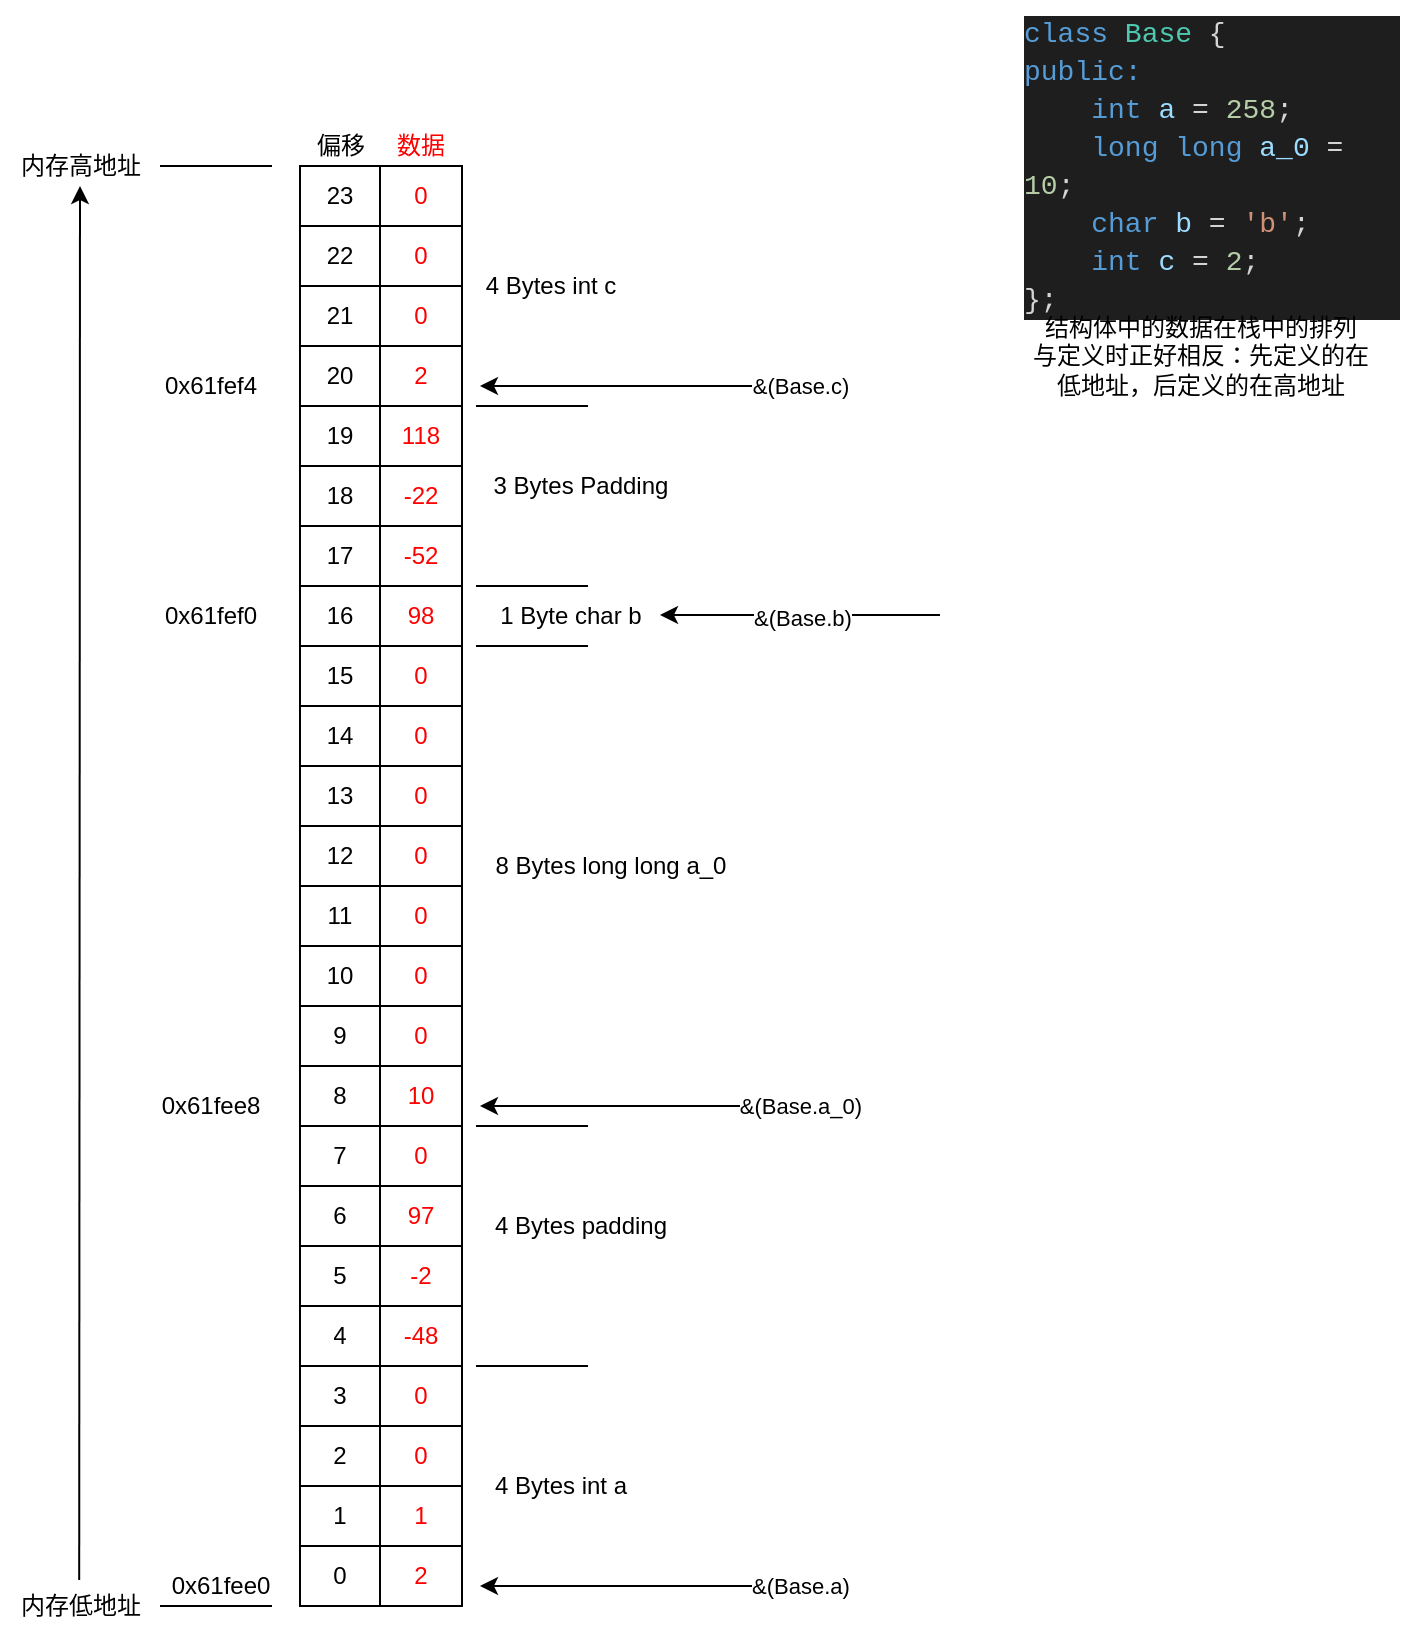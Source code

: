 <mxfile version="18.1.3" type="github">
  <diagram id="pBzqKGmwR5cGfDIjPu3t" name="Page-1">
    <mxGraphModel dx="1550" dy="835" grid="1" gridSize="10" guides="1" tooltips="1" connect="1" arrows="1" fold="1" page="1" pageScale="1" pageWidth="827" pageHeight="1169" math="0" shadow="0">
      <root>
        <mxCell id="0" />
        <mxCell id="1" parent="0" />
        <mxCell id="1_-RMzWt7AfscWZdjuar-1" value="" style="shape=table;html=1;whiteSpace=wrap;startSize=0;container=1;collapsible=0;childLayout=tableLayout;flipH=1;flipV=0;" parent="1" vertex="1">
          <mxGeometry x="270" y="100" width="81" height="720" as="geometry" />
        </mxCell>
        <mxCell id="1_-RMzWt7AfscWZdjuar-128" style="shape=tableRow;horizontal=0;startSize=0;swimlaneHead=0;swimlaneBody=0;top=0;left=0;bottom=0;right=0;collapsible=0;dropTarget=0;fillColor=none;points=[[0,0.5],[1,0.5]];portConstraint=eastwest;" parent="1_-RMzWt7AfscWZdjuar-1" vertex="1">
          <mxGeometry width="81" height="30" as="geometry" />
        </mxCell>
        <mxCell id="1_-RMzWt7AfscWZdjuar-129" value="23" style="shape=partialRectangle;html=1;whiteSpace=wrap;connectable=0;fillColor=none;top=0;left=0;bottom=0;right=0;overflow=hidden;strokeColor=#FF0000;" parent="1_-RMzWt7AfscWZdjuar-128" vertex="1">
          <mxGeometry width="40" height="30" as="geometry">
            <mxRectangle width="40" height="30" as="alternateBounds" />
          </mxGeometry>
        </mxCell>
        <mxCell id="1_-RMzWt7AfscWZdjuar-130" value="0" style="shape=partialRectangle;html=1;whiteSpace=wrap;connectable=0;fillColor=none;top=0;left=0;bottom=0;right=0;overflow=hidden;fontColor=#FF0000;" parent="1_-RMzWt7AfscWZdjuar-128" vertex="1">
          <mxGeometry x="40" width="41" height="30" as="geometry">
            <mxRectangle width="41" height="30" as="alternateBounds" />
          </mxGeometry>
        </mxCell>
        <mxCell id="1_-RMzWt7AfscWZdjuar-131" style="shape=tableRow;horizontal=0;startSize=0;swimlaneHead=0;swimlaneBody=0;top=0;left=0;bottom=0;right=0;collapsible=0;dropTarget=0;fillColor=none;points=[[0,0.5],[1,0.5]];portConstraint=eastwest;" parent="1_-RMzWt7AfscWZdjuar-1" vertex="1">
          <mxGeometry y="30" width="81" height="30" as="geometry" />
        </mxCell>
        <mxCell id="1_-RMzWt7AfscWZdjuar-132" value="22" style="shape=partialRectangle;html=1;whiteSpace=wrap;connectable=0;fillColor=none;top=0;left=0;bottom=0;right=0;overflow=hidden;strokeColor=#FF0000;" parent="1_-RMzWt7AfscWZdjuar-131" vertex="1">
          <mxGeometry width="40" height="30" as="geometry">
            <mxRectangle width="40" height="30" as="alternateBounds" />
          </mxGeometry>
        </mxCell>
        <mxCell id="1_-RMzWt7AfscWZdjuar-133" value="0" style="shape=partialRectangle;html=1;whiteSpace=wrap;connectable=0;fillColor=none;top=0;left=0;bottom=0;right=0;overflow=hidden;fontColor=#FF0000;" parent="1_-RMzWt7AfscWZdjuar-131" vertex="1">
          <mxGeometry x="40" width="41" height="30" as="geometry">
            <mxRectangle width="41" height="30" as="alternateBounds" />
          </mxGeometry>
        </mxCell>
        <mxCell id="1_-RMzWt7AfscWZdjuar-134" style="shape=tableRow;horizontal=0;startSize=0;swimlaneHead=0;swimlaneBody=0;top=0;left=0;bottom=0;right=0;collapsible=0;dropTarget=0;fillColor=none;points=[[0,0.5],[1,0.5]];portConstraint=eastwest;" parent="1_-RMzWt7AfscWZdjuar-1" vertex="1">
          <mxGeometry y="60" width="81" height="30" as="geometry" />
        </mxCell>
        <mxCell id="1_-RMzWt7AfscWZdjuar-135" value="21" style="shape=partialRectangle;html=1;whiteSpace=wrap;connectable=0;fillColor=none;top=0;left=0;bottom=0;right=0;overflow=hidden;strokeColor=#FF0000;" parent="1_-RMzWt7AfscWZdjuar-134" vertex="1">
          <mxGeometry width="40" height="30" as="geometry">
            <mxRectangle width="40" height="30" as="alternateBounds" />
          </mxGeometry>
        </mxCell>
        <mxCell id="1_-RMzWt7AfscWZdjuar-136" value="0" style="shape=partialRectangle;html=1;whiteSpace=wrap;connectable=0;fillColor=none;top=0;left=0;bottom=0;right=0;overflow=hidden;fontColor=#FF0000;" parent="1_-RMzWt7AfscWZdjuar-134" vertex="1">
          <mxGeometry x="40" width="41" height="30" as="geometry">
            <mxRectangle width="41" height="30" as="alternateBounds" />
          </mxGeometry>
        </mxCell>
        <mxCell id="1_-RMzWt7AfscWZdjuar-2" value="" style="shape=tableRow;horizontal=0;startSize=0;swimlaneHead=0;swimlaneBody=0;top=0;left=0;bottom=0;right=0;collapsible=0;dropTarget=0;fillColor=none;points=[[0,0.5],[1,0.5]];portConstraint=eastwest;" parent="1_-RMzWt7AfscWZdjuar-1" vertex="1">
          <mxGeometry y="90" width="81" height="30" as="geometry" />
        </mxCell>
        <mxCell id="1_-RMzWt7AfscWZdjuar-28" value="20" style="shape=partialRectangle;html=1;whiteSpace=wrap;connectable=0;fillColor=none;top=0;left=0;bottom=0;right=0;overflow=hidden;strokeColor=#FF0000;" parent="1_-RMzWt7AfscWZdjuar-2" vertex="1">
          <mxGeometry width="40" height="30" as="geometry">
            <mxRectangle width="40" height="30" as="alternateBounds" />
          </mxGeometry>
        </mxCell>
        <mxCell id="1_-RMzWt7AfscWZdjuar-3" value="2" style="shape=partialRectangle;html=1;whiteSpace=wrap;connectable=0;fillColor=none;top=0;left=0;bottom=0;right=0;overflow=hidden;fontColor=#FF0000;" parent="1_-RMzWt7AfscWZdjuar-2" vertex="1">
          <mxGeometry x="40" width="41" height="30" as="geometry">
            <mxRectangle width="41" height="30" as="alternateBounds" />
          </mxGeometry>
        </mxCell>
        <mxCell id="1_-RMzWt7AfscWZdjuar-37" style="shape=tableRow;horizontal=0;startSize=0;swimlaneHead=0;swimlaneBody=0;top=0;left=0;bottom=0;right=0;collapsible=0;dropTarget=0;fillColor=none;points=[[0,0.5],[1,0.5]];portConstraint=eastwest;" parent="1_-RMzWt7AfscWZdjuar-1" vertex="1">
          <mxGeometry y="120" width="81" height="30" as="geometry" />
        </mxCell>
        <mxCell id="1_-RMzWt7AfscWZdjuar-38" value="19" style="shape=partialRectangle;html=1;whiteSpace=wrap;connectable=0;fillColor=none;top=0;left=0;bottom=0;right=0;overflow=hidden;strokeColor=#FF0000;" parent="1_-RMzWt7AfscWZdjuar-37" vertex="1">
          <mxGeometry width="40" height="30" as="geometry">
            <mxRectangle width="40" height="30" as="alternateBounds" />
          </mxGeometry>
        </mxCell>
        <mxCell id="1_-RMzWt7AfscWZdjuar-39" value="118" style="shape=partialRectangle;html=1;whiteSpace=wrap;connectable=0;fillColor=none;top=0;left=0;bottom=0;right=0;overflow=hidden;fontColor=#FF0000;" parent="1_-RMzWt7AfscWZdjuar-37" vertex="1">
          <mxGeometry x="40" width="41" height="30" as="geometry">
            <mxRectangle width="41" height="30" as="alternateBounds" />
          </mxGeometry>
        </mxCell>
        <mxCell id="1_-RMzWt7AfscWZdjuar-68" style="shape=tableRow;horizontal=0;startSize=0;swimlaneHead=0;swimlaneBody=0;top=0;left=0;bottom=0;right=0;collapsible=0;dropTarget=0;fillColor=none;points=[[0,0.5],[1,0.5]];portConstraint=eastwest;" parent="1_-RMzWt7AfscWZdjuar-1" vertex="1">
          <mxGeometry y="150" width="81" height="30" as="geometry" />
        </mxCell>
        <mxCell id="1_-RMzWt7AfscWZdjuar-69" value="18" style="shape=partialRectangle;html=1;whiteSpace=wrap;connectable=0;fillColor=none;top=0;left=0;bottom=0;right=0;overflow=hidden;strokeColor=#FF0000;" parent="1_-RMzWt7AfscWZdjuar-68" vertex="1">
          <mxGeometry width="40" height="30" as="geometry">
            <mxRectangle width="40" height="30" as="alternateBounds" />
          </mxGeometry>
        </mxCell>
        <mxCell id="1_-RMzWt7AfscWZdjuar-70" value="-22" style="shape=partialRectangle;html=1;whiteSpace=wrap;connectable=0;fillColor=none;top=0;left=0;bottom=0;right=0;overflow=hidden;fontColor=#FF0000;" parent="1_-RMzWt7AfscWZdjuar-68" vertex="1">
          <mxGeometry x="40" width="41" height="30" as="geometry">
            <mxRectangle width="41" height="30" as="alternateBounds" />
          </mxGeometry>
        </mxCell>
        <mxCell id="1_-RMzWt7AfscWZdjuar-71" style="shape=tableRow;horizontal=0;startSize=0;swimlaneHead=0;swimlaneBody=0;top=0;left=0;bottom=0;right=0;collapsible=0;dropTarget=0;fillColor=none;points=[[0,0.5],[1,0.5]];portConstraint=eastwest;" parent="1_-RMzWt7AfscWZdjuar-1" vertex="1">
          <mxGeometry y="180" width="81" height="30" as="geometry" />
        </mxCell>
        <mxCell id="1_-RMzWt7AfscWZdjuar-72" value="17" style="shape=partialRectangle;html=1;whiteSpace=wrap;connectable=0;fillColor=none;top=0;left=0;bottom=0;right=0;overflow=hidden;strokeColor=#FF0000;" parent="1_-RMzWt7AfscWZdjuar-71" vertex="1">
          <mxGeometry width="40" height="30" as="geometry">
            <mxRectangle width="40" height="30" as="alternateBounds" />
          </mxGeometry>
        </mxCell>
        <mxCell id="1_-RMzWt7AfscWZdjuar-73" value="-52" style="shape=partialRectangle;html=1;whiteSpace=wrap;connectable=0;fillColor=none;top=0;left=0;bottom=0;right=0;overflow=hidden;fontColor=#FF0000;" parent="1_-RMzWt7AfscWZdjuar-71" vertex="1">
          <mxGeometry x="40" width="41" height="30" as="geometry">
            <mxRectangle width="41" height="30" as="alternateBounds" />
          </mxGeometry>
        </mxCell>
        <mxCell id="1_-RMzWt7AfscWZdjuar-74" style="shape=tableRow;horizontal=0;startSize=0;swimlaneHead=0;swimlaneBody=0;top=0;left=0;bottom=0;right=0;collapsible=0;dropTarget=0;fillColor=none;points=[[0,0.5],[1,0.5]];portConstraint=eastwest;" parent="1_-RMzWt7AfscWZdjuar-1" vertex="1">
          <mxGeometry y="210" width="81" height="30" as="geometry" />
        </mxCell>
        <mxCell id="1_-RMzWt7AfscWZdjuar-75" value="16" style="shape=partialRectangle;html=1;whiteSpace=wrap;connectable=0;fillColor=none;top=0;left=0;bottom=0;right=0;overflow=hidden;strokeColor=#FF0000;" parent="1_-RMzWt7AfscWZdjuar-74" vertex="1">
          <mxGeometry width="40" height="30" as="geometry">
            <mxRectangle width="40" height="30" as="alternateBounds" />
          </mxGeometry>
        </mxCell>
        <mxCell id="1_-RMzWt7AfscWZdjuar-76" value="98" style="shape=partialRectangle;html=1;whiteSpace=wrap;connectable=0;fillColor=none;top=0;left=0;bottom=0;right=0;overflow=hidden;fontColor=#FF0000;" parent="1_-RMzWt7AfscWZdjuar-74" vertex="1">
          <mxGeometry x="40" width="41" height="30" as="geometry">
            <mxRectangle width="41" height="30" as="alternateBounds" />
          </mxGeometry>
        </mxCell>
        <mxCell id="1_-RMzWt7AfscWZdjuar-77" style="shape=tableRow;horizontal=0;startSize=0;swimlaneHead=0;swimlaneBody=0;top=0;left=0;bottom=0;right=0;collapsible=0;dropTarget=0;fillColor=none;points=[[0,0.5],[1,0.5]];portConstraint=eastwest;" parent="1_-RMzWt7AfscWZdjuar-1" vertex="1">
          <mxGeometry y="240" width="81" height="30" as="geometry" />
        </mxCell>
        <mxCell id="1_-RMzWt7AfscWZdjuar-78" value="15" style="shape=partialRectangle;html=1;whiteSpace=wrap;connectable=0;fillColor=none;top=0;left=0;bottom=0;right=0;overflow=hidden;strokeColor=#FF0000;" parent="1_-RMzWt7AfscWZdjuar-77" vertex="1">
          <mxGeometry width="40" height="30" as="geometry">
            <mxRectangle width="40" height="30" as="alternateBounds" />
          </mxGeometry>
        </mxCell>
        <mxCell id="1_-RMzWt7AfscWZdjuar-79" value="0" style="shape=partialRectangle;html=1;whiteSpace=wrap;connectable=0;fillColor=none;top=0;left=0;bottom=0;right=0;overflow=hidden;fontColor=#FF0000;" parent="1_-RMzWt7AfscWZdjuar-77" vertex="1">
          <mxGeometry x="40" width="41" height="30" as="geometry">
            <mxRectangle width="41" height="30" as="alternateBounds" />
          </mxGeometry>
        </mxCell>
        <mxCell id="1_-RMzWt7AfscWZdjuar-80" style="shape=tableRow;horizontal=0;startSize=0;swimlaneHead=0;swimlaneBody=0;top=0;left=0;bottom=0;right=0;collapsible=0;dropTarget=0;fillColor=none;points=[[0,0.5],[1,0.5]];portConstraint=eastwest;" parent="1_-RMzWt7AfscWZdjuar-1" vertex="1">
          <mxGeometry y="270" width="81" height="30" as="geometry" />
        </mxCell>
        <mxCell id="1_-RMzWt7AfscWZdjuar-81" value="14" style="shape=partialRectangle;html=1;whiteSpace=wrap;connectable=0;fillColor=none;top=0;left=0;bottom=0;right=0;overflow=hidden;strokeColor=#FF0000;" parent="1_-RMzWt7AfscWZdjuar-80" vertex="1">
          <mxGeometry width="40" height="30" as="geometry">
            <mxRectangle width="40" height="30" as="alternateBounds" />
          </mxGeometry>
        </mxCell>
        <mxCell id="1_-RMzWt7AfscWZdjuar-82" value="0" style="shape=partialRectangle;html=1;whiteSpace=wrap;connectable=0;fillColor=none;top=0;left=0;bottom=0;right=0;overflow=hidden;fontColor=#FF0000;" parent="1_-RMzWt7AfscWZdjuar-80" vertex="1">
          <mxGeometry x="40" width="41" height="30" as="geometry">
            <mxRectangle width="41" height="30" as="alternateBounds" />
          </mxGeometry>
        </mxCell>
        <mxCell id="1_-RMzWt7AfscWZdjuar-83" style="shape=tableRow;horizontal=0;startSize=0;swimlaneHead=0;swimlaneBody=0;top=0;left=0;bottom=0;right=0;collapsible=0;dropTarget=0;fillColor=none;points=[[0,0.5],[1,0.5]];portConstraint=eastwest;" parent="1_-RMzWt7AfscWZdjuar-1" vertex="1">
          <mxGeometry y="300" width="81" height="30" as="geometry" />
        </mxCell>
        <mxCell id="1_-RMzWt7AfscWZdjuar-84" value="13" style="shape=partialRectangle;html=1;whiteSpace=wrap;connectable=0;fillColor=none;top=0;left=0;bottom=0;right=0;overflow=hidden;strokeColor=#FF0000;" parent="1_-RMzWt7AfscWZdjuar-83" vertex="1">
          <mxGeometry width="40" height="30" as="geometry">
            <mxRectangle width="40" height="30" as="alternateBounds" />
          </mxGeometry>
        </mxCell>
        <mxCell id="1_-RMzWt7AfscWZdjuar-85" value="0" style="shape=partialRectangle;html=1;whiteSpace=wrap;connectable=0;fillColor=none;top=0;left=0;bottom=0;right=0;overflow=hidden;fontColor=#FF0000;" parent="1_-RMzWt7AfscWZdjuar-83" vertex="1">
          <mxGeometry x="40" width="41" height="30" as="geometry">
            <mxRectangle width="41" height="30" as="alternateBounds" />
          </mxGeometry>
        </mxCell>
        <mxCell id="1_-RMzWt7AfscWZdjuar-86" style="shape=tableRow;horizontal=0;startSize=0;swimlaneHead=0;swimlaneBody=0;top=0;left=0;bottom=0;right=0;collapsible=0;dropTarget=0;fillColor=none;points=[[0,0.5],[1,0.5]];portConstraint=eastwest;" parent="1_-RMzWt7AfscWZdjuar-1" vertex="1">
          <mxGeometry y="330" width="81" height="30" as="geometry" />
        </mxCell>
        <mxCell id="1_-RMzWt7AfscWZdjuar-87" value="12" style="shape=partialRectangle;html=1;whiteSpace=wrap;connectable=0;fillColor=none;top=0;left=0;bottom=0;right=0;overflow=hidden;strokeColor=#FF0000;" parent="1_-RMzWt7AfscWZdjuar-86" vertex="1">
          <mxGeometry width="40" height="30" as="geometry">
            <mxRectangle width="40" height="30" as="alternateBounds" />
          </mxGeometry>
        </mxCell>
        <mxCell id="1_-RMzWt7AfscWZdjuar-88" value="0" style="shape=partialRectangle;html=1;whiteSpace=wrap;connectable=0;fillColor=none;top=0;left=0;bottom=0;right=0;overflow=hidden;fontColor=#FF0000;" parent="1_-RMzWt7AfscWZdjuar-86" vertex="1">
          <mxGeometry x="40" width="41" height="30" as="geometry">
            <mxRectangle width="41" height="30" as="alternateBounds" />
          </mxGeometry>
        </mxCell>
        <mxCell id="1_-RMzWt7AfscWZdjuar-89" style="shape=tableRow;horizontal=0;startSize=0;swimlaneHead=0;swimlaneBody=0;top=0;left=0;bottom=0;right=0;collapsible=0;dropTarget=0;fillColor=none;points=[[0,0.5],[1,0.5]];portConstraint=eastwest;" parent="1_-RMzWt7AfscWZdjuar-1" vertex="1">
          <mxGeometry y="360" width="81" height="30" as="geometry" />
        </mxCell>
        <mxCell id="1_-RMzWt7AfscWZdjuar-90" value="11" style="shape=partialRectangle;html=1;whiteSpace=wrap;connectable=0;fillColor=none;top=0;left=0;bottom=0;right=0;overflow=hidden;strokeColor=#FF0000;" parent="1_-RMzWt7AfscWZdjuar-89" vertex="1">
          <mxGeometry width="40" height="30" as="geometry">
            <mxRectangle width="40" height="30" as="alternateBounds" />
          </mxGeometry>
        </mxCell>
        <mxCell id="1_-RMzWt7AfscWZdjuar-91" value="0" style="shape=partialRectangle;html=1;whiteSpace=wrap;connectable=0;fillColor=none;top=0;left=0;bottom=0;right=0;overflow=hidden;fontColor=#FF0000;" parent="1_-RMzWt7AfscWZdjuar-89" vertex="1">
          <mxGeometry x="40" width="41" height="30" as="geometry">
            <mxRectangle width="41" height="30" as="alternateBounds" />
          </mxGeometry>
        </mxCell>
        <mxCell id="1_-RMzWt7AfscWZdjuar-92" style="shape=tableRow;horizontal=0;startSize=0;swimlaneHead=0;swimlaneBody=0;top=0;left=0;bottom=0;right=0;collapsible=0;dropTarget=0;fillColor=none;points=[[0,0.5],[1,0.5]];portConstraint=eastwest;" parent="1_-RMzWt7AfscWZdjuar-1" vertex="1">
          <mxGeometry y="390" width="81" height="30" as="geometry" />
        </mxCell>
        <mxCell id="1_-RMzWt7AfscWZdjuar-93" value="10" style="shape=partialRectangle;html=1;whiteSpace=wrap;connectable=0;fillColor=none;top=0;left=0;bottom=0;right=0;overflow=hidden;strokeColor=#FF0000;" parent="1_-RMzWt7AfscWZdjuar-92" vertex="1">
          <mxGeometry width="40" height="30" as="geometry">
            <mxRectangle width="40" height="30" as="alternateBounds" />
          </mxGeometry>
        </mxCell>
        <mxCell id="1_-RMzWt7AfscWZdjuar-94" value="0" style="shape=partialRectangle;html=1;whiteSpace=wrap;connectable=0;fillColor=none;top=0;left=0;bottom=0;right=0;overflow=hidden;fontColor=#FF0000;" parent="1_-RMzWt7AfscWZdjuar-92" vertex="1">
          <mxGeometry x="40" width="41" height="30" as="geometry">
            <mxRectangle width="41" height="30" as="alternateBounds" />
          </mxGeometry>
        </mxCell>
        <mxCell id="1_-RMzWt7AfscWZdjuar-95" style="shape=tableRow;horizontal=0;startSize=0;swimlaneHead=0;swimlaneBody=0;top=0;left=0;bottom=0;right=0;collapsible=0;dropTarget=0;fillColor=none;points=[[0,0.5],[1,0.5]];portConstraint=eastwest;" parent="1_-RMzWt7AfscWZdjuar-1" vertex="1">
          <mxGeometry y="420" width="81" height="30" as="geometry" />
        </mxCell>
        <mxCell id="1_-RMzWt7AfscWZdjuar-96" value="9" style="shape=partialRectangle;html=1;whiteSpace=wrap;connectable=0;fillColor=none;top=0;left=0;bottom=0;right=0;overflow=hidden;strokeColor=#FF0000;" parent="1_-RMzWt7AfscWZdjuar-95" vertex="1">
          <mxGeometry width="40" height="30" as="geometry">
            <mxRectangle width="40" height="30" as="alternateBounds" />
          </mxGeometry>
        </mxCell>
        <mxCell id="1_-RMzWt7AfscWZdjuar-97" value="0" style="shape=partialRectangle;html=1;whiteSpace=wrap;connectable=0;fillColor=none;top=0;left=0;bottom=0;right=0;overflow=hidden;fontColor=#FF0000;" parent="1_-RMzWt7AfscWZdjuar-95" vertex="1">
          <mxGeometry x="40" width="41" height="30" as="geometry">
            <mxRectangle width="41" height="30" as="alternateBounds" />
          </mxGeometry>
        </mxCell>
        <mxCell id="1_-RMzWt7AfscWZdjuar-98" style="shape=tableRow;horizontal=0;startSize=0;swimlaneHead=0;swimlaneBody=0;top=0;left=0;bottom=0;right=0;collapsible=0;dropTarget=0;fillColor=none;points=[[0,0.5],[1,0.5]];portConstraint=eastwest;" parent="1_-RMzWt7AfscWZdjuar-1" vertex="1">
          <mxGeometry y="450" width="81" height="30" as="geometry" />
        </mxCell>
        <mxCell id="1_-RMzWt7AfscWZdjuar-99" value="8" style="shape=partialRectangle;html=1;whiteSpace=wrap;connectable=0;fillColor=none;top=0;left=0;bottom=0;right=0;overflow=hidden;strokeColor=#FF0000;" parent="1_-RMzWt7AfscWZdjuar-98" vertex="1">
          <mxGeometry width="40" height="30" as="geometry">
            <mxRectangle width="40" height="30" as="alternateBounds" />
          </mxGeometry>
        </mxCell>
        <mxCell id="1_-RMzWt7AfscWZdjuar-100" value="10" style="shape=partialRectangle;html=1;whiteSpace=wrap;connectable=0;fillColor=none;top=0;left=0;bottom=0;right=0;overflow=hidden;fontColor=#FF0000;" parent="1_-RMzWt7AfscWZdjuar-98" vertex="1">
          <mxGeometry x="40" width="41" height="30" as="geometry">
            <mxRectangle width="41" height="30" as="alternateBounds" />
          </mxGeometry>
        </mxCell>
        <mxCell id="1_-RMzWt7AfscWZdjuar-101" style="shape=tableRow;horizontal=0;startSize=0;swimlaneHead=0;swimlaneBody=0;top=0;left=0;bottom=0;right=0;collapsible=0;dropTarget=0;fillColor=none;points=[[0,0.5],[1,0.5]];portConstraint=eastwest;" parent="1_-RMzWt7AfscWZdjuar-1" vertex="1">
          <mxGeometry y="480" width="81" height="30" as="geometry" />
        </mxCell>
        <mxCell id="1_-RMzWt7AfscWZdjuar-102" value="7" style="shape=partialRectangle;html=1;whiteSpace=wrap;connectable=0;fillColor=none;top=0;left=0;bottom=0;right=0;overflow=hidden;strokeColor=#FF0000;" parent="1_-RMzWt7AfscWZdjuar-101" vertex="1">
          <mxGeometry width="40" height="30" as="geometry">
            <mxRectangle width="40" height="30" as="alternateBounds" />
          </mxGeometry>
        </mxCell>
        <mxCell id="1_-RMzWt7AfscWZdjuar-103" value="0" style="shape=partialRectangle;html=1;whiteSpace=wrap;connectable=0;fillColor=none;top=0;left=0;bottom=0;right=0;overflow=hidden;fontColor=#FF0000;" parent="1_-RMzWt7AfscWZdjuar-101" vertex="1">
          <mxGeometry x="40" width="41" height="30" as="geometry">
            <mxRectangle width="41" height="30" as="alternateBounds" />
          </mxGeometry>
        </mxCell>
        <mxCell id="1_-RMzWt7AfscWZdjuar-104" style="shape=tableRow;horizontal=0;startSize=0;swimlaneHead=0;swimlaneBody=0;top=0;left=0;bottom=0;right=0;collapsible=0;dropTarget=0;fillColor=none;points=[[0,0.5],[1,0.5]];portConstraint=eastwest;" parent="1_-RMzWt7AfscWZdjuar-1" vertex="1">
          <mxGeometry y="510" width="81" height="30" as="geometry" />
        </mxCell>
        <mxCell id="1_-RMzWt7AfscWZdjuar-105" value="6" style="shape=partialRectangle;html=1;whiteSpace=wrap;connectable=0;fillColor=none;top=0;left=0;bottom=0;right=0;overflow=hidden;strokeColor=#FF0000;" parent="1_-RMzWt7AfscWZdjuar-104" vertex="1">
          <mxGeometry width="40" height="30" as="geometry">
            <mxRectangle width="40" height="30" as="alternateBounds" />
          </mxGeometry>
        </mxCell>
        <mxCell id="1_-RMzWt7AfscWZdjuar-106" value="97" style="shape=partialRectangle;html=1;whiteSpace=wrap;connectable=0;fillColor=none;top=0;left=0;bottom=0;right=0;overflow=hidden;fontColor=#FF0000;" parent="1_-RMzWt7AfscWZdjuar-104" vertex="1">
          <mxGeometry x="40" width="41" height="30" as="geometry">
            <mxRectangle width="41" height="30" as="alternateBounds" />
          </mxGeometry>
        </mxCell>
        <mxCell id="1_-RMzWt7AfscWZdjuar-107" style="shape=tableRow;horizontal=0;startSize=0;swimlaneHead=0;swimlaneBody=0;top=0;left=0;bottom=0;right=0;collapsible=0;dropTarget=0;fillColor=none;points=[[0,0.5],[1,0.5]];portConstraint=eastwest;" parent="1_-RMzWt7AfscWZdjuar-1" vertex="1">
          <mxGeometry y="540" width="81" height="30" as="geometry" />
        </mxCell>
        <mxCell id="1_-RMzWt7AfscWZdjuar-108" value="5" style="shape=partialRectangle;html=1;whiteSpace=wrap;connectable=0;fillColor=none;top=0;left=0;bottom=0;right=0;overflow=hidden;strokeColor=#FF0000;" parent="1_-RMzWt7AfscWZdjuar-107" vertex="1">
          <mxGeometry width="40" height="30" as="geometry">
            <mxRectangle width="40" height="30" as="alternateBounds" />
          </mxGeometry>
        </mxCell>
        <mxCell id="1_-RMzWt7AfscWZdjuar-109" value="-2" style="shape=partialRectangle;html=1;whiteSpace=wrap;connectable=0;fillColor=none;top=0;left=0;bottom=0;right=0;overflow=hidden;fontColor=#FF0000;" parent="1_-RMzWt7AfscWZdjuar-107" vertex="1">
          <mxGeometry x="40" width="41" height="30" as="geometry">
            <mxRectangle width="41" height="30" as="alternateBounds" />
          </mxGeometry>
        </mxCell>
        <mxCell id="1_-RMzWt7AfscWZdjuar-110" style="shape=tableRow;horizontal=0;startSize=0;swimlaneHead=0;swimlaneBody=0;top=0;left=0;bottom=0;right=0;collapsible=0;dropTarget=0;fillColor=none;points=[[0,0.5],[1,0.5]];portConstraint=eastwest;" parent="1_-RMzWt7AfscWZdjuar-1" vertex="1">
          <mxGeometry y="570" width="81" height="30" as="geometry" />
        </mxCell>
        <mxCell id="1_-RMzWt7AfscWZdjuar-111" value="4" style="shape=partialRectangle;html=1;whiteSpace=wrap;connectable=0;fillColor=none;top=0;left=0;bottom=0;right=0;overflow=hidden;strokeColor=#FF0000;" parent="1_-RMzWt7AfscWZdjuar-110" vertex="1">
          <mxGeometry width="40" height="30" as="geometry">
            <mxRectangle width="40" height="30" as="alternateBounds" />
          </mxGeometry>
        </mxCell>
        <mxCell id="1_-RMzWt7AfscWZdjuar-112" value="-48" style="shape=partialRectangle;html=1;whiteSpace=wrap;connectable=0;fillColor=none;top=0;left=0;bottom=0;right=0;overflow=hidden;fontColor=#FF0000;" parent="1_-RMzWt7AfscWZdjuar-110" vertex="1">
          <mxGeometry x="40" width="41" height="30" as="geometry">
            <mxRectangle width="41" height="30" as="alternateBounds" />
          </mxGeometry>
        </mxCell>
        <mxCell id="1_-RMzWt7AfscWZdjuar-113" style="shape=tableRow;horizontal=0;startSize=0;swimlaneHead=0;swimlaneBody=0;top=0;left=0;bottom=0;right=0;collapsible=0;dropTarget=0;fillColor=none;points=[[0,0.5],[1,0.5]];portConstraint=eastwest;" parent="1_-RMzWt7AfscWZdjuar-1" vertex="1">
          <mxGeometry y="600" width="81" height="30" as="geometry" />
        </mxCell>
        <mxCell id="1_-RMzWt7AfscWZdjuar-114" value="3" style="shape=partialRectangle;html=1;whiteSpace=wrap;connectable=0;fillColor=none;top=0;left=0;bottom=0;right=0;overflow=hidden;strokeColor=#FF0000;" parent="1_-RMzWt7AfscWZdjuar-113" vertex="1">
          <mxGeometry width="40" height="30" as="geometry">
            <mxRectangle width="40" height="30" as="alternateBounds" />
          </mxGeometry>
        </mxCell>
        <mxCell id="1_-RMzWt7AfscWZdjuar-115" value="0" style="shape=partialRectangle;html=1;whiteSpace=wrap;connectable=0;fillColor=none;top=0;left=0;bottom=0;right=0;overflow=hidden;fontColor=#FF0000;" parent="1_-RMzWt7AfscWZdjuar-113" vertex="1">
          <mxGeometry x="40" width="41" height="30" as="geometry">
            <mxRectangle width="41" height="30" as="alternateBounds" />
          </mxGeometry>
        </mxCell>
        <mxCell id="1_-RMzWt7AfscWZdjuar-116" style="shape=tableRow;horizontal=0;startSize=0;swimlaneHead=0;swimlaneBody=0;top=0;left=0;bottom=0;right=0;collapsible=0;dropTarget=0;fillColor=none;points=[[0,0.5],[1,0.5]];portConstraint=eastwest;" parent="1_-RMzWt7AfscWZdjuar-1" vertex="1">
          <mxGeometry y="630" width="81" height="30" as="geometry" />
        </mxCell>
        <mxCell id="1_-RMzWt7AfscWZdjuar-117" value="2" style="shape=partialRectangle;html=1;whiteSpace=wrap;connectable=0;fillColor=none;top=0;left=0;bottom=0;right=0;overflow=hidden;strokeColor=#FF0000;" parent="1_-RMzWt7AfscWZdjuar-116" vertex="1">
          <mxGeometry width="40" height="30" as="geometry">
            <mxRectangle width="40" height="30" as="alternateBounds" />
          </mxGeometry>
        </mxCell>
        <mxCell id="1_-RMzWt7AfscWZdjuar-118" value="0" style="shape=partialRectangle;html=1;whiteSpace=wrap;connectable=0;fillColor=none;top=0;left=0;bottom=0;right=0;overflow=hidden;fontColor=#FF0000;" parent="1_-RMzWt7AfscWZdjuar-116" vertex="1">
          <mxGeometry x="40" width="41" height="30" as="geometry">
            <mxRectangle width="41" height="30" as="alternateBounds" />
          </mxGeometry>
        </mxCell>
        <mxCell id="1_-RMzWt7AfscWZdjuar-119" style="shape=tableRow;horizontal=0;startSize=0;swimlaneHead=0;swimlaneBody=0;top=0;left=0;bottom=0;right=0;collapsible=0;dropTarget=0;fillColor=none;points=[[0,0.5],[1,0.5]];portConstraint=eastwest;" parent="1_-RMzWt7AfscWZdjuar-1" vertex="1">
          <mxGeometry y="660" width="81" height="30" as="geometry" />
        </mxCell>
        <mxCell id="1_-RMzWt7AfscWZdjuar-120" value="1" style="shape=partialRectangle;html=1;whiteSpace=wrap;connectable=0;fillColor=none;top=0;left=0;bottom=0;right=0;overflow=hidden;strokeColor=#FF0000;" parent="1_-RMzWt7AfscWZdjuar-119" vertex="1">
          <mxGeometry width="40" height="30" as="geometry">
            <mxRectangle width="40" height="30" as="alternateBounds" />
          </mxGeometry>
        </mxCell>
        <mxCell id="1_-RMzWt7AfscWZdjuar-121" value="1" style="shape=partialRectangle;html=1;whiteSpace=wrap;connectable=0;fillColor=none;top=0;left=0;bottom=0;right=0;overflow=hidden;fontColor=#FF0000;" parent="1_-RMzWt7AfscWZdjuar-119" vertex="1">
          <mxGeometry x="40" width="41" height="30" as="geometry">
            <mxRectangle width="41" height="30" as="alternateBounds" />
          </mxGeometry>
        </mxCell>
        <mxCell id="1_-RMzWt7AfscWZdjuar-122" style="shape=tableRow;horizontal=0;startSize=0;swimlaneHead=0;swimlaneBody=0;top=0;left=0;bottom=0;right=0;collapsible=0;dropTarget=0;fillColor=none;points=[[0,0.5],[1,0.5]];portConstraint=eastwest;" parent="1_-RMzWt7AfscWZdjuar-1" vertex="1">
          <mxGeometry y="690" width="81" height="30" as="geometry" />
        </mxCell>
        <mxCell id="1_-RMzWt7AfscWZdjuar-123" value="0" style="shape=partialRectangle;html=1;whiteSpace=wrap;connectable=0;fillColor=none;top=0;left=0;bottom=0;right=0;overflow=hidden;strokeColor=#FF0000;" parent="1_-RMzWt7AfscWZdjuar-122" vertex="1">
          <mxGeometry width="40" height="30" as="geometry">
            <mxRectangle width="40" height="30" as="alternateBounds" />
          </mxGeometry>
        </mxCell>
        <mxCell id="1_-RMzWt7AfscWZdjuar-124" value="2" style="shape=partialRectangle;html=1;whiteSpace=wrap;connectable=0;fillColor=none;top=0;left=0;bottom=0;right=0;overflow=hidden;fontColor=#FF0000;" parent="1_-RMzWt7AfscWZdjuar-122" vertex="1">
          <mxGeometry x="40" width="41" height="30" as="geometry">
            <mxRectangle width="41" height="30" as="alternateBounds" />
          </mxGeometry>
        </mxCell>
        <mxCell id="1_-RMzWt7AfscWZdjuar-137" value="" style="endArrow=none;html=1;rounded=0;" parent="1" edge="1">
          <mxGeometry width="50" height="50" relative="1" as="geometry">
            <mxPoint x="358" y="700" as="sourcePoint" />
            <mxPoint x="414" y="700" as="targetPoint" />
          </mxGeometry>
        </mxCell>
        <mxCell id="1_-RMzWt7AfscWZdjuar-138" value="" style="endArrow=none;html=1;rounded=0;" parent="1" edge="1">
          <mxGeometry width="50" height="50" relative="1" as="geometry">
            <mxPoint x="358" y="580" as="sourcePoint" />
            <mxPoint x="414" y="580" as="targetPoint" />
          </mxGeometry>
        </mxCell>
        <mxCell id="1_-RMzWt7AfscWZdjuar-139" value="" style="endArrow=none;html=1;rounded=0;" parent="1" edge="1">
          <mxGeometry width="50" height="50" relative="1" as="geometry">
            <mxPoint x="358" y="340" as="sourcePoint" />
            <mxPoint x="414" y="340" as="targetPoint" />
          </mxGeometry>
        </mxCell>
        <mxCell id="1_-RMzWt7AfscWZdjuar-140" value="" style="endArrow=none;html=1;rounded=0;fillColor=#FF0000;" parent="1" edge="1">
          <mxGeometry width="50" height="50" relative="1" as="geometry">
            <mxPoint x="358" y="220" as="sourcePoint" />
            <mxPoint x="414" y="220" as="targetPoint" />
          </mxGeometry>
        </mxCell>
        <mxCell id="1_-RMzWt7AfscWZdjuar-141" value="8 Bytes long long a_0" style="text;html=1;align=center;verticalAlign=middle;resizable=0;points=[];autosize=1;strokeColor=none;fillColor=none;" parent="1" vertex="1">
          <mxGeometry x="360" y="440" width="130" height="20" as="geometry" />
        </mxCell>
        <mxCell id="1_-RMzWt7AfscWZdjuar-142" value="4 Bytes padding" style="text;html=1;align=center;verticalAlign=middle;resizable=0;points=[];autosize=1;strokeColor=none;fillColor=none;" parent="1" vertex="1">
          <mxGeometry x="360" y="620" width="100" height="20" as="geometry" />
        </mxCell>
        <mxCell id="1_-RMzWt7AfscWZdjuar-143" value="4 Bytes int a" style="text;html=1;align=center;verticalAlign=middle;resizable=0;points=[];autosize=1;strokeColor=none;fillColor=none;" parent="1" vertex="1">
          <mxGeometry x="360" y="750" width="80" height="20" as="geometry" />
        </mxCell>
        <mxCell id="1_-RMzWt7AfscWZdjuar-144" value="1 Byte char b" style="text;html=1;align=center;verticalAlign=middle;resizable=0;points=[];autosize=1;strokeColor=none;fillColor=none;" parent="1" vertex="1">
          <mxGeometry x="360" y="315" width="90" height="20" as="geometry" />
        </mxCell>
        <mxCell id="1_-RMzWt7AfscWZdjuar-145" value="" style="endArrow=none;html=1;rounded=0;" parent="1" edge="1">
          <mxGeometry width="50" height="50" relative="1" as="geometry">
            <mxPoint x="358" y="310" as="sourcePoint" />
            <mxPoint x="414" y="310" as="targetPoint" />
          </mxGeometry>
        </mxCell>
        <mxCell id="1_-RMzWt7AfscWZdjuar-146" value="3 Bytes Padding" style="text;html=1;align=center;verticalAlign=middle;resizable=0;points=[];autosize=1;strokeColor=none;fillColor=none;" parent="1" vertex="1">
          <mxGeometry x="360" y="250" width="100" height="20" as="geometry" />
        </mxCell>
        <mxCell id="1_-RMzWt7AfscWZdjuar-147" value="4 Bytes int c" style="text;html=1;align=center;verticalAlign=middle;resizable=0;points=[];autosize=1;strokeColor=none;fillColor=none;" parent="1" vertex="1">
          <mxGeometry x="355" y="150" width="80" height="20" as="geometry" />
        </mxCell>
        <mxCell id="1_-RMzWt7AfscWZdjuar-149" value="" style="endArrow=none;html=1;rounded=0;fillColor=#FF0000;" parent="1" edge="1">
          <mxGeometry width="50" height="50" relative="1" as="geometry">
            <mxPoint x="200" y="100" as="sourcePoint" />
            <mxPoint x="256" y="100" as="targetPoint" />
          </mxGeometry>
        </mxCell>
        <mxCell id="1_-RMzWt7AfscWZdjuar-150" value="" style="endArrow=none;html=1;rounded=0;fillColor=#FF0000;" parent="1" edge="1">
          <mxGeometry width="50" height="50" relative="1" as="geometry">
            <mxPoint x="200" y="820" as="sourcePoint" />
            <mxPoint x="256" y="820" as="targetPoint" />
          </mxGeometry>
        </mxCell>
        <mxCell id="1_-RMzWt7AfscWZdjuar-151" value="内存高地址" style="text;html=1;align=center;verticalAlign=middle;resizable=0;points=[];autosize=1;strokeColor=none;fillColor=none;" parent="1" vertex="1">
          <mxGeometry x="120" y="90" width="80" height="20" as="geometry" />
        </mxCell>
        <mxCell id="1_-RMzWt7AfscWZdjuar-152" value="内存低地址" style="text;html=1;align=center;verticalAlign=middle;resizable=0;points=[];autosize=1;strokeColor=none;fillColor=none;" parent="1" vertex="1">
          <mxGeometry x="120" y="810" width="80" height="20" as="geometry" />
        </mxCell>
        <mxCell id="1_-RMzWt7AfscWZdjuar-153" value="" style="endArrow=classic;html=1;rounded=0;fontColor=#FF0000;fillColor=#FF0000;exitX=0.495;exitY=-0.15;exitDx=0;exitDy=0;exitPerimeter=0;" parent="1" source="1_-RMzWt7AfscWZdjuar-152" edge="1">
          <mxGeometry width="50" height="50" relative="1" as="geometry">
            <mxPoint x="110" y="160" as="sourcePoint" />
            <mxPoint x="160" y="110" as="targetPoint" />
          </mxGeometry>
        </mxCell>
        <mxCell id="1_-RMzWt7AfscWZdjuar-155" value="" style="endArrow=classic;html=1;rounded=0;fontColor=#FF0000;fillColor=#FF0000;" parent="1" edge="1">
          <mxGeometry width="50" height="50" relative="1" as="geometry">
            <mxPoint x="500" y="810" as="sourcePoint" />
            <mxPoint x="360" y="810" as="targetPoint" />
          </mxGeometry>
        </mxCell>
        <mxCell id="1_-RMzWt7AfscWZdjuar-160" value="&amp;amp;(Base.a)" style="edgeLabel;html=1;align=center;verticalAlign=middle;resizable=0;points=[];fontColor=#000000;rotation=0;" parent="1_-RMzWt7AfscWZdjuar-155" vertex="1" connectable="0">
          <mxGeometry x="-0.851" y="-2" relative="1" as="geometry">
            <mxPoint x="30" y="2" as="offset" />
          </mxGeometry>
        </mxCell>
        <mxCell id="1_-RMzWt7AfscWZdjuar-161" value="" style="endArrow=classic;html=1;rounded=0;fontColor=#FF0000;fillColor=#FF0000;" parent="1" edge="1">
          <mxGeometry width="50" height="50" relative="1" as="geometry">
            <mxPoint x="500" y="570" as="sourcePoint" />
            <mxPoint x="360" y="570" as="targetPoint" />
          </mxGeometry>
        </mxCell>
        <mxCell id="1_-RMzWt7AfscWZdjuar-162" value="&amp;amp;(Base.a_0)" style="edgeLabel;html=1;align=center;verticalAlign=middle;resizable=0;points=[];fontColor=#000000;rotation=0;" parent="1_-RMzWt7AfscWZdjuar-161" vertex="1" connectable="0">
          <mxGeometry x="-0.851" y="-2" relative="1" as="geometry">
            <mxPoint x="30" y="2" as="offset" />
          </mxGeometry>
        </mxCell>
        <mxCell id="1_-RMzWt7AfscWZdjuar-163" value="" style="endArrow=classic;html=1;rounded=0;fontColor=#FF0000;fillColor=#FF0000;" parent="1" edge="1">
          <mxGeometry width="50" height="50" relative="1" as="geometry">
            <mxPoint x="590" y="324.5" as="sourcePoint" />
            <mxPoint x="450" y="324.5" as="targetPoint" />
          </mxGeometry>
        </mxCell>
        <mxCell id="1_-RMzWt7AfscWZdjuar-164" value="&amp;amp;(Base.b)" style="edgeLabel;html=1;align=center;verticalAlign=middle;resizable=0;points=[];fontColor=#000000;rotation=0;" parent="1_-RMzWt7AfscWZdjuar-163" vertex="1" connectable="0">
          <mxGeometry x="-0.851" y="-2" relative="1" as="geometry">
            <mxPoint x="-59" y="3" as="offset" />
          </mxGeometry>
        </mxCell>
        <mxCell id="1_-RMzWt7AfscWZdjuar-165" value="" style="endArrow=classic;html=1;rounded=0;fontColor=#FF0000;fillColor=#FF0000;" parent="1" edge="1">
          <mxGeometry width="50" height="50" relative="1" as="geometry">
            <mxPoint x="500" y="210" as="sourcePoint" />
            <mxPoint x="360" y="210" as="targetPoint" />
          </mxGeometry>
        </mxCell>
        <mxCell id="1_-RMzWt7AfscWZdjuar-166" value="&amp;amp;(Base.c)" style="edgeLabel;html=1;align=center;verticalAlign=middle;resizable=0;points=[];fontColor=#000000;rotation=0;" parent="1_-RMzWt7AfscWZdjuar-165" vertex="1" connectable="0">
          <mxGeometry x="-0.851" y="-2" relative="1" as="geometry">
            <mxPoint x="30" y="2" as="offset" />
          </mxGeometry>
        </mxCell>
        <mxCell id="KbBFZsVhA03yQQ6g9GQD-1" value="&lt;div style=&quot;color: rgb(212, 212, 212); background-color: rgb(30, 30, 30); font-family: Consolas, &amp;quot;Courier New&amp;quot;, monospace; font-weight: normal; font-size: 14px; line-height: 19px;&quot;&gt;&lt;div&gt;&lt;span style=&quot;color: #569cd6;&quot;&gt;class&lt;/span&gt;&lt;span style=&quot;color: #d4d4d4;&quot;&gt; &lt;/span&gt;&lt;span style=&quot;color: #4ec9b0;&quot;&gt;Base&lt;/span&gt;&lt;span style=&quot;color: #d4d4d4;&quot;&gt; {&lt;/span&gt;&lt;/div&gt;&lt;div&gt;&lt;span style=&quot;color: #569cd6;&quot;&gt;public:&lt;/span&gt;&lt;/div&gt;&lt;div&gt;&lt;span style=&quot;color: #d4d4d4;&quot;&gt;&amp;nbsp; &amp;nbsp; &lt;/span&gt;&lt;span style=&quot;color: #569cd6;&quot;&gt;int&lt;/span&gt;&lt;span style=&quot;color: #d4d4d4;&quot;&gt; &lt;/span&gt;&lt;span style=&quot;color: #9cdcfe;&quot;&gt;a&lt;/span&gt;&lt;span style=&quot;color: #d4d4d4;&quot;&gt; = &lt;/span&gt;&lt;span style=&quot;color: #b5cea8;&quot;&gt;258&lt;/span&gt;&lt;span style=&quot;color: #d4d4d4;&quot;&gt;;&lt;/span&gt;&lt;/div&gt;&lt;div&gt;&lt;span style=&quot;color: #d4d4d4;&quot;&gt;&amp;nbsp; &amp;nbsp; &lt;/span&gt;&lt;span style=&quot;color: #569cd6;&quot;&gt;long&lt;/span&gt;&lt;span style=&quot;color: #d4d4d4;&quot;&gt; &lt;/span&gt;&lt;span style=&quot;color: #569cd6;&quot;&gt;long&lt;/span&gt;&lt;span style=&quot;color: #d4d4d4;&quot;&gt; &lt;/span&gt;&lt;span style=&quot;color: #9cdcfe;&quot;&gt;a_0&lt;/span&gt;&lt;span style=&quot;color: #d4d4d4;&quot;&gt; = &lt;/span&gt;&lt;span style=&quot;color: #b5cea8;&quot;&gt;10&lt;/span&gt;&lt;span style=&quot;color: #d4d4d4;&quot;&gt;;&lt;/span&gt;&lt;/div&gt;&lt;div&gt;&lt;span style=&quot;color: #d4d4d4;&quot;&gt;&amp;nbsp; &amp;nbsp; &lt;/span&gt;&lt;span style=&quot;color: #569cd6;&quot;&gt;char&lt;/span&gt;&lt;span style=&quot;color: #d4d4d4;&quot;&gt; &lt;/span&gt;&lt;span style=&quot;color: #9cdcfe;&quot;&gt;b&lt;/span&gt;&lt;span style=&quot;color: #d4d4d4;&quot;&gt; = &lt;/span&gt;&lt;span style=&quot;color: #ce9178;&quot;&gt;&#39;b&#39;&lt;/span&gt;&lt;span style=&quot;color: #d4d4d4;&quot;&gt;;&lt;/span&gt;&lt;/div&gt;&lt;div&gt;&lt;span style=&quot;color: #d4d4d4;&quot;&gt;&amp;nbsp; &amp;nbsp; &lt;/span&gt;&lt;span style=&quot;color: #569cd6;&quot;&gt;int&lt;/span&gt;&lt;span style=&quot;color: #d4d4d4;&quot;&gt; &lt;/span&gt;&lt;span style=&quot;color: #9cdcfe;&quot;&gt;c&lt;/span&gt;&lt;span style=&quot;color: #d4d4d4;&quot;&gt; = &lt;/span&gt;&lt;span style=&quot;color: #b5cea8;&quot;&gt;2&lt;/span&gt;&lt;span style=&quot;color: #d4d4d4;&quot;&gt;;&lt;/span&gt;&lt;/div&gt;&lt;div&gt;&lt;span style=&quot;color: #d4d4d4;&quot;&gt;};&lt;/span&gt;&lt;/div&gt;&lt;/div&gt;" style="text;whiteSpace=wrap;html=1;" vertex="1" parent="1">
          <mxGeometry x="630" y="17.5" width="190" height="165" as="geometry" />
        </mxCell>
        <mxCell id="KbBFZsVhA03yQQ6g9GQD-2" value="结构体中的数据在栈中的排列&lt;br&gt;与定义时正好相反：先定义的在&lt;br&gt;低地址，后定义的在高地址" style="text;html=1;align=center;verticalAlign=middle;resizable=0;points=[];autosize=1;strokeColor=none;fillColor=none;" vertex="1" parent="1">
          <mxGeometry x="630" y="170" width="180" height="50" as="geometry" />
        </mxCell>
        <mxCell id="KbBFZsVhA03yQQ6g9GQD-3" value="0x61fee0" style="text;html=1;align=center;verticalAlign=middle;resizable=0;points=[];autosize=1;strokeColor=none;fillColor=none;" vertex="1" parent="1">
          <mxGeometry x="195" y="800" width="70" height="20" as="geometry" />
        </mxCell>
        <mxCell id="KbBFZsVhA03yQQ6g9GQD-4" value="0x61fee8" style="text;html=1;align=center;verticalAlign=middle;resizable=0;points=[];autosize=1;strokeColor=none;fillColor=none;" vertex="1" parent="1">
          <mxGeometry x="190" y="560" width="70" height="20" as="geometry" />
        </mxCell>
        <mxCell id="KbBFZsVhA03yQQ6g9GQD-6" value="0x61fef0" style="text;html=1;align=center;verticalAlign=middle;resizable=0;points=[];autosize=1;strokeColor=none;fillColor=none;" vertex="1" parent="1">
          <mxGeometry x="195" y="315" width="60" height="20" as="geometry" />
        </mxCell>
        <mxCell id="KbBFZsVhA03yQQ6g9GQD-7" value="0x61fef4" style="text;html=1;align=center;verticalAlign=middle;resizable=0;points=[];autosize=1;strokeColor=none;fillColor=none;" vertex="1" parent="1">
          <mxGeometry x="195" y="200" width="60" height="20" as="geometry" />
        </mxCell>
        <mxCell id="KbBFZsVhA03yQQ6g9GQD-10" value="偏移" style="text;html=1;align=center;verticalAlign=middle;resizable=0;points=[];autosize=1;strokeColor=none;fillColor=none;" vertex="1" parent="1">
          <mxGeometry x="270" y="80" width="40" height="20" as="geometry" />
        </mxCell>
        <mxCell id="KbBFZsVhA03yQQ6g9GQD-11" value="数据" style="text;html=1;align=center;verticalAlign=middle;resizable=0;points=[];autosize=1;strokeColor=none;fillColor=none;fontColor=#FF0000;" vertex="1" parent="1">
          <mxGeometry x="310" y="80" width="40" height="20" as="geometry" />
        </mxCell>
      </root>
    </mxGraphModel>
  </diagram>
</mxfile>
